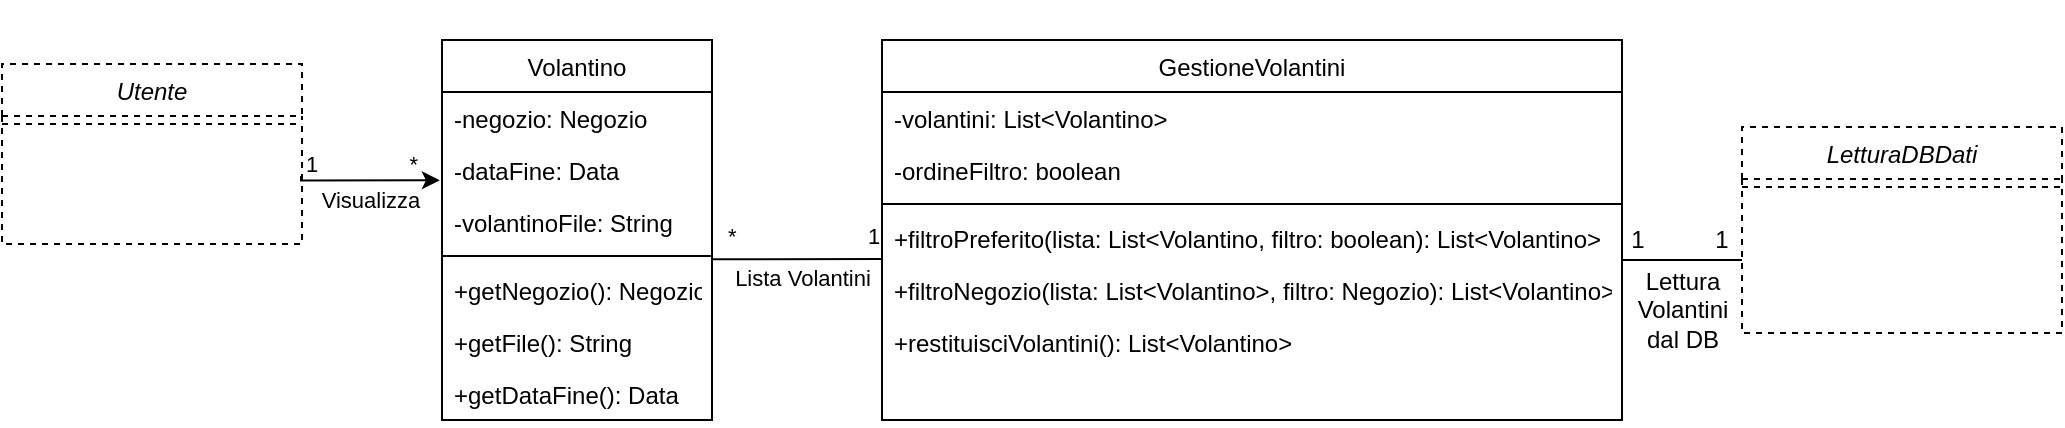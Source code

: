<mxfile version="14.6.13" type="device"><diagram id="qZC8DRDDxwtRrLPHVhlM" name="Pagina-1"><mxGraphModel dx="4369" dy="2001" grid="1" gridSize="10" guides="1" tooltips="1" connect="1" arrows="1" fold="1" page="1" pageScale="1" pageWidth="1169" pageHeight="827" math="0" shadow="0"><root><mxCell id="0"/><mxCell id="1" parent="0"/><mxCell id="HG3mYx-gKlURyib71wjE-33" value="Volantino" style="swimlane;fontStyle=0;align=center;verticalAlign=top;childLayout=stackLayout;horizontal=1;startSize=26;horizontalStack=0;resizeParent=1;resizeLast=0;collapsible=1;marginBottom=0;rounded=0;shadow=0;strokeWidth=1;" vertex="1" parent="1"><mxGeometry x="-1410" y="-470" width="135" height="190" as="geometry"><mxRectangle x="-1070" y="-380" width="170" height="26" as="alternateBounds"/></mxGeometry></mxCell><mxCell id="HG3mYx-gKlURyib71wjE-382" value="-negozio: Negozio" style="text;align=left;verticalAlign=top;spacingLeft=4;spacingRight=4;overflow=hidden;rotatable=0;points=[[0,0.5],[1,0.5]];portConstraint=eastwest;" vertex="1" parent="HG3mYx-gKlURyib71wjE-33"><mxGeometry y="26" width="135" height="26" as="geometry"/></mxCell><mxCell id="HG3mYx-gKlURyib71wjE-383" value="-dataFine: Data" style="text;align=left;verticalAlign=top;spacingLeft=4;spacingRight=4;overflow=hidden;rotatable=0;points=[[0,0.5],[1,0.5]];portConstraint=eastwest;rounded=0;shadow=0;html=0;" vertex="1" parent="HG3mYx-gKlURyib71wjE-33"><mxGeometry y="52" width="135" height="26" as="geometry"/></mxCell><mxCell id="HG3mYx-gKlURyib71wjE-384" value="-volantinoFile: String" style="text;align=left;verticalAlign=top;spacingLeft=4;spacingRight=4;overflow=hidden;rotatable=0;points=[[0,0.5],[1,0.5]];portConstraint=eastwest;rounded=0;shadow=0;html=0;" vertex="1" parent="HG3mYx-gKlURyib71wjE-33"><mxGeometry y="78" width="135" height="26" as="geometry"/></mxCell><mxCell id="HG3mYx-gKlURyib71wjE-38" value="" style="line;html=1;strokeWidth=1;align=left;verticalAlign=middle;spacingTop=-1;spacingLeft=3;spacingRight=3;rotatable=0;labelPosition=right;points=[];portConstraint=eastwest;" vertex="1" parent="HG3mYx-gKlURyib71wjE-33"><mxGeometry y="104" width="135" height="8" as="geometry"/></mxCell><mxCell id="HG3mYx-gKlURyib71wjE-385" value="+getNegozio(): Negozio" style="text;align=left;verticalAlign=top;spacingLeft=4;spacingRight=4;overflow=hidden;rotatable=0;points=[[0,0.5],[1,0.5]];portConstraint=eastwest;fontStyle=0" vertex="1" parent="HG3mYx-gKlURyib71wjE-33"><mxGeometry y="112" width="135" height="26" as="geometry"/></mxCell><mxCell id="HG3mYx-gKlURyib71wjE-387" value="+getFile(): String" style="text;align=left;verticalAlign=top;spacingLeft=4;spacingRight=4;overflow=hidden;rotatable=0;points=[[0,0.5],[1,0.5]];portConstraint=eastwest;fontStyle=0" vertex="1" parent="HG3mYx-gKlURyib71wjE-33"><mxGeometry y="138" width="135" height="26" as="geometry"/></mxCell><mxCell id="HG3mYx-gKlURyib71wjE-386" value="+getDataFine(): Data" style="text;align=left;verticalAlign=top;spacingLeft=4;spacingRight=4;overflow=hidden;rotatable=0;points=[[0,0.5],[1,0.5]];portConstraint=eastwest;fontStyle=0" vertex="1" parent="HG3mYx-gKlURyib71wjE-33"><mxGeometry y="164" width="135" height="26" as="geometry"/></mxCell><mxCell id="HG3mYx-gKlURyib71wjE-71" value="GestioneVolantini" style="swimlane;fontStyle=0;align=center;verticalAlign=top;childLayout=stackLayout;horizontal=1;startSize=26;horizontalStack=0;resizeParent=1;resizeLast=0;collapsible=1;marginBottom=0;rounded=0;shadow=0;strokeWidth=1;" vertex="1" parent="1"><mxGeometry x="-1190" y="-470" width="370" height="190" as="geometry"><mxRectangle x="-1290" y="119" width="170" height="26" as="alternateBounds"/></mxGeometry></mxCell><mxCell id="HG3mYx-gKlURyib71wjE-388" value="-volantini: List&lt;Volantino&gt;" style="text;align=left;verticalAlign=top;spacingLeft=4;spacingRight=4;overflow=hidden;rotatable=0;points=[[0,0.5],[1,0.5]];portConstraint=eastwest;" vertex="1" parent="HG3mYx-gKlURyib71wjE-71"><mxGeometry y="26" width="370" height="26" as="geometry"/></mxCell><mxCell id="HG3mYx-gKlURyib71wjE-354" value="-ordineFiltro: boolean" style="text;align=left;verticalAlign=top;spacingLeft=4;spacingRight=4;overflow=hidden;rotatable=0;points=[[0,0.5],[1,0.5]];portConstraint=eastwest;" vertex="1" parent="HG3mYx-gKlURyib71wjE-71"><mxGeometry y="52" width="370" height="26" as="geometry"/></mxCell><mxCell id="HG3mYx-gKlURyib71wjE-74" value="" style="line;html=1;strokeWidth=1;align=left;verticalAlign=middle;spacingTop=-1;spacingLeft=3;spacingRight=3;rotatable=0;labelPosition=right;points=[];portConstraint=eastwest;" vertex="1" parent="HG3mYx-gKlURyib71wjE-71"><mxGeometry y="78" width="370" height="8" as="geometry"/></mxCell><mxCell id="HG3mYx-gKlURyib71wjE-378" value="+filtroPreferito(lista: List&lt;Volantino, filtro: boolean): List&lt;Volantino&gt;" style="text;align=left;verticalAlign=top;spacingLeft=4;spacingRight=4;overflow=hidden;rotatable=0;points=[[0,0.5],[1,0.5]];portConstraint=eastwest;" vertex="1" parent="HG3mYx-gKlURyib71wjE-71"><mxGeometry y="86" width="370" height="26" as="geometry"/></mxCell><mxCell id="HG3mYx-gKlURyib71wjE-377" value="+filtroNegozio(lista: List&lt;Volantino&gt;, filtro: Negozio): List&lt;Volantino&gt;" style="text;align=left;verticalAlign=top;spacingLeft=4;spacingRight=4;overflow=hidden;rotatable=0;points=[[0,0.5],[1,0.5]];portConstraint=eastwest;" vertex="1" parent="HG3mYx-gKlURyib71wjE-71"><mxGeometry y="112" width="370" height="26" as="geometry"/></mxCell><mxCell id="HG3mYx-gKlURyib71wjE-379" value="+restituisciVolantini(): List&lt;Volantino&gt;" style="text;align=left;verticalAlign=top;spacingLeft=4;spacingRight=4;overflow=hidden;rotatable=0;points=[[0,0.5],[1,0.5]];portConstraint=eastwest;" vertex="1" parent="HG3mYx-gKlURyib71wjE-71"><mxGeometry y="138" width="370" height="26" as="geometry"/></mxCell><mxCell id="HG3mYx-gKlURyib71wjE-86" value="Utente" style="swimlane;fontStyle=2;align=center;verticalAlign=top;childLayout=stackLayout;horizontal=1;startSize=26;horizontalStack=0;resizeParent=1;resizeLast=0;collapsible=1;marginBottom=0;rounded=0;shadow=0;strokeWidth=1;dashed=1;" vertex="1" parent="1"><mxGeometry x="-1630" y="-458" width="150" height="90" as="geometry"><mxRectangle x="960" y="120" width="160" height="26" as="alternateBounds"/></mxGeometry></mxCell><mxCell id="HG3mYx-gKlURyib71wjE-96" value="" style="line;html=1;strokeWidth=1;align=left;verticalAlign=middle;spacingTop=-1;spacingLeft=3;spacingRight=3;rotatable=0;labelPosition=right;points=[];portConstraint=eastwest;dashed=1;" vertex="1" parent="HG3mYx-gKlURyib71wjE-86"><mxGeometry y="26" width="150" height="8" as="geometry"/></mxCell><mxCell id="HG3mYx-gKlURyib71wjE-306" value="" style="endArrow=classic;html=1;edgeStyle=orthogonalEdgeStyle;rounded=0;entryX=-0.008;entryY=0.699;entryDx=0;entryDy=0;entryPerimeter=0;" edge="1" parent="HG3mYx-gKlURyib71wjE-86" target="HG3mYx-gKlURyib71wjE-383"><mxGeometry relative="1" as="geometry"><mxPoint x="149.55" y="56" as="sourcePoint"/><mxPoint x="260" y="58" as="targetPoint"/><Array as="points"><mxPoint x="150" y="58"/></Array></mxGeometry></mxCell><mxCell id="HG3mYx-gKlURyib71wjE-307" value="Visualizza" style="edgeLabel;resizable=0;html=1;align=center;verticalAlign=middle;" connectable="0" vertex="1" parent="HG3mYx-gKlURyib71wjE-306"><mxGeometry relative="1" as="geometry"><mxPoint y="10" as="offset"/></mxGeometry></mxCell><mxCell id="HG3mYx-gKlURyib71wjE-308" value="1" style="edgeLabel;resizable=0;html=1;align=left;verticalAlign=bottom;" connectable="0" vertex="1" parent="HG3mYx-gKlURyib71wjE-306"><mxGeometry x="-1" relative="1" as="geometry"><mxPoint y="2" as="offset"/></mxGeometry></mxCell><mxCell id="HG3mYx-gKlURyib71wjE-309" value="*" style="edgeLabel;resizable=0;html=1;align=right;verticalAlign=bottom;" connectable="0" vertex="1" parent="HG3mYx-gKlURyib71wjE-306"><mxGeometry x="1" relative="1" as="geometry"><mxPoint x="-10" as="offset"/></mxGeometry></mxCell><mxCell id="HG3mYx-gKlURyib71wjE-269" value="LetturaDBDati" style="swimlane;fontStyle=2;align=center;verticalAlign=top;childLayout=stackLayout;horizontal=1;startSize=26;horizontalStack=0;resizeParent=1;resizeLast=0;collapsible=1;marginBottom=0;rounded=0;shadow=0;strokeWidth=1;dashed=1;" vertex="1" parent="1"><mxGeometry x="-760" y="-426.5" width="160" height="103" as="geometry"><mxRectangle x="-670" y="-430" width="160" height="26" as="alternateBounds"/></mxGeometry></mxCell><mxCell id="HG3mYx-gKlURyib71wjE-270" value="" style="line;html=1;strokeWidth=1;align=left;verticalAlign=middle;spacingTop=-1;spacingLeft=3;spacingRight=3;rotatable=0;labelPosition=right;points=[];portConstraint=eastwest;dashed=1;" vertex="1" parent="HG3mYx-gKlURyib71wjE-269"><mxGeometry y="26" width="160" height="8" as="geometry"/></mxCell><mxCell id="HG3mYx-gKlURyib71wjE-300" value="Lista Volantini" style="edgeLabel;resizable=0;html=1;align=center;verticalAlign=middle;" connectable="0" vertex="1" parent="1"><mxGeometry x="-1240" y="-350.004" as="geometry"><mxPoint x="10" y="-1" as="offset"/></mxGeometry></mxCell><mxCell id="HG3mYx-gKlURyib71wjE-301" value="*" style="edgeLabel;resizable=0;html=1;align=left;verticalAlign=bottom;" connectable="0" vertex="1" parent="1"><mxGeometry x="-1020" y="-490" as="geometry"><mxPoint x="-249" y="126" as="offset"/></mxGeometry></mxCell><mxCell id="HG3mYx-gKlURyib71wjE-302" value="1" style="edgeLabel;resizable=0;html=1;align=left;verticalAlign=bottom;" connectable="0" vertex="1" parent="1"><mxGeometry x="-950" y="-490" as="geometry"><mxPoint x="-249" y="126" as="offset"/></mxGeometry></mxCell><mxCell id="HG3mYx-gKlURyib71wjE-305" value="1" style="text;html=1;strokeColor=none;fillColor=none;align=center;verticalAlign=middle;whiteSpace=wrap;rounded=0;" vertex="1" parent="1"><mxGeometry x="-832" y="-380" width="40" height="20" as="geometry"/></mxCell><mxCell id="HG3mYx-gKlURyib71wjE-389" value="" style="endArrow=none;html=1;exitX=1.003;exitY=-0.092;exitDx=0;exitDy=0;exitPerimeter=0;entryX=0.001;entryY=0.904;entryDx=0;entryDy=0;entryPerimeter=0;" edge="1" parent="1" source="HG3mYx-gKlURyib71wjE-385" target="HG3mYx-gKlURyib71wjE-378"><mxGeometry width="50" height="50" relative="1" as="geometry"><mxPoint x="-1120" y="-370" as="sourcePoint"/><mxPoint x="-1170" y="-360" as="targetPoint"/></mxGeometry></mxCell><mxCell id="HG3mYx-gKlURyib71wjE-391" value="" style="endArrow=none;html=1;exitX=0.31;exitY=0.999;exitDx=0;exitDy=0;exitPerimeter=0;" edge="1" parent="1" source="HG3mYx-gKlURyib71wjE-305"><mxGeometry width="50" height="50" relative="1" as="geometry"><mxPoint x="-950" y="-340" as="sourcePoint"/><mxPoint x="-760" y="-360" as="targetPoint"/></mxGeometry></mxCell><mxCell id="HG3mYx-gKlURyib71wjE-392" value="Lettura&lt;br&gt;Volantini&lt;br&gt;dal DB" style="text;html=1;align=center;verticalAlign=middle;resizable=0;points=[];autosize=1;strokeColor=none;" vertex="1" parent="1"><mxGeometry x="-820" y="-360" width="60" height="50" as="geometry"/></mxCell><mxCell id="HG3mYx-gKlURyib71wjE-352" value="1" style="text;html=1;strokeColor=none;fillColor=none;align=center;verticalAlign=middle;whiteSpace=wrap;rounded=0;" vertex="1" parent="1"><mxGeometry x="-850" y="-380" width="160" height="20" as="geometry"/></mxCell></root></mxGraphModel></diagram></mxfile>